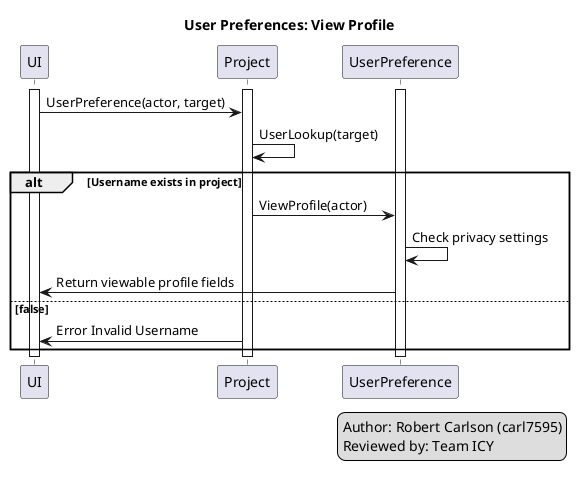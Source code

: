 @startuml
title User Preferences: View Profile

Activate UI
Activate Project
Activate UserPreference

UI -> Project: UserPreference(actor, target)
Project -> Project: UserLookup(target)
alt Username exists in project
	Project -> UserPreference: ViewProfile(actor)
	UserPreference -> UserPreference: Check privacy settings
	UserPreference -> UI: Return viewable profile fields
else false
	Project -> UI: Error Invalid Username
end

Deactivate UI
Deactivate Project
Deactivate UserPreference


legend right
Author: Robert Carlson (carl7595)
Reviewed by: Team ICY
end legend
@enduml